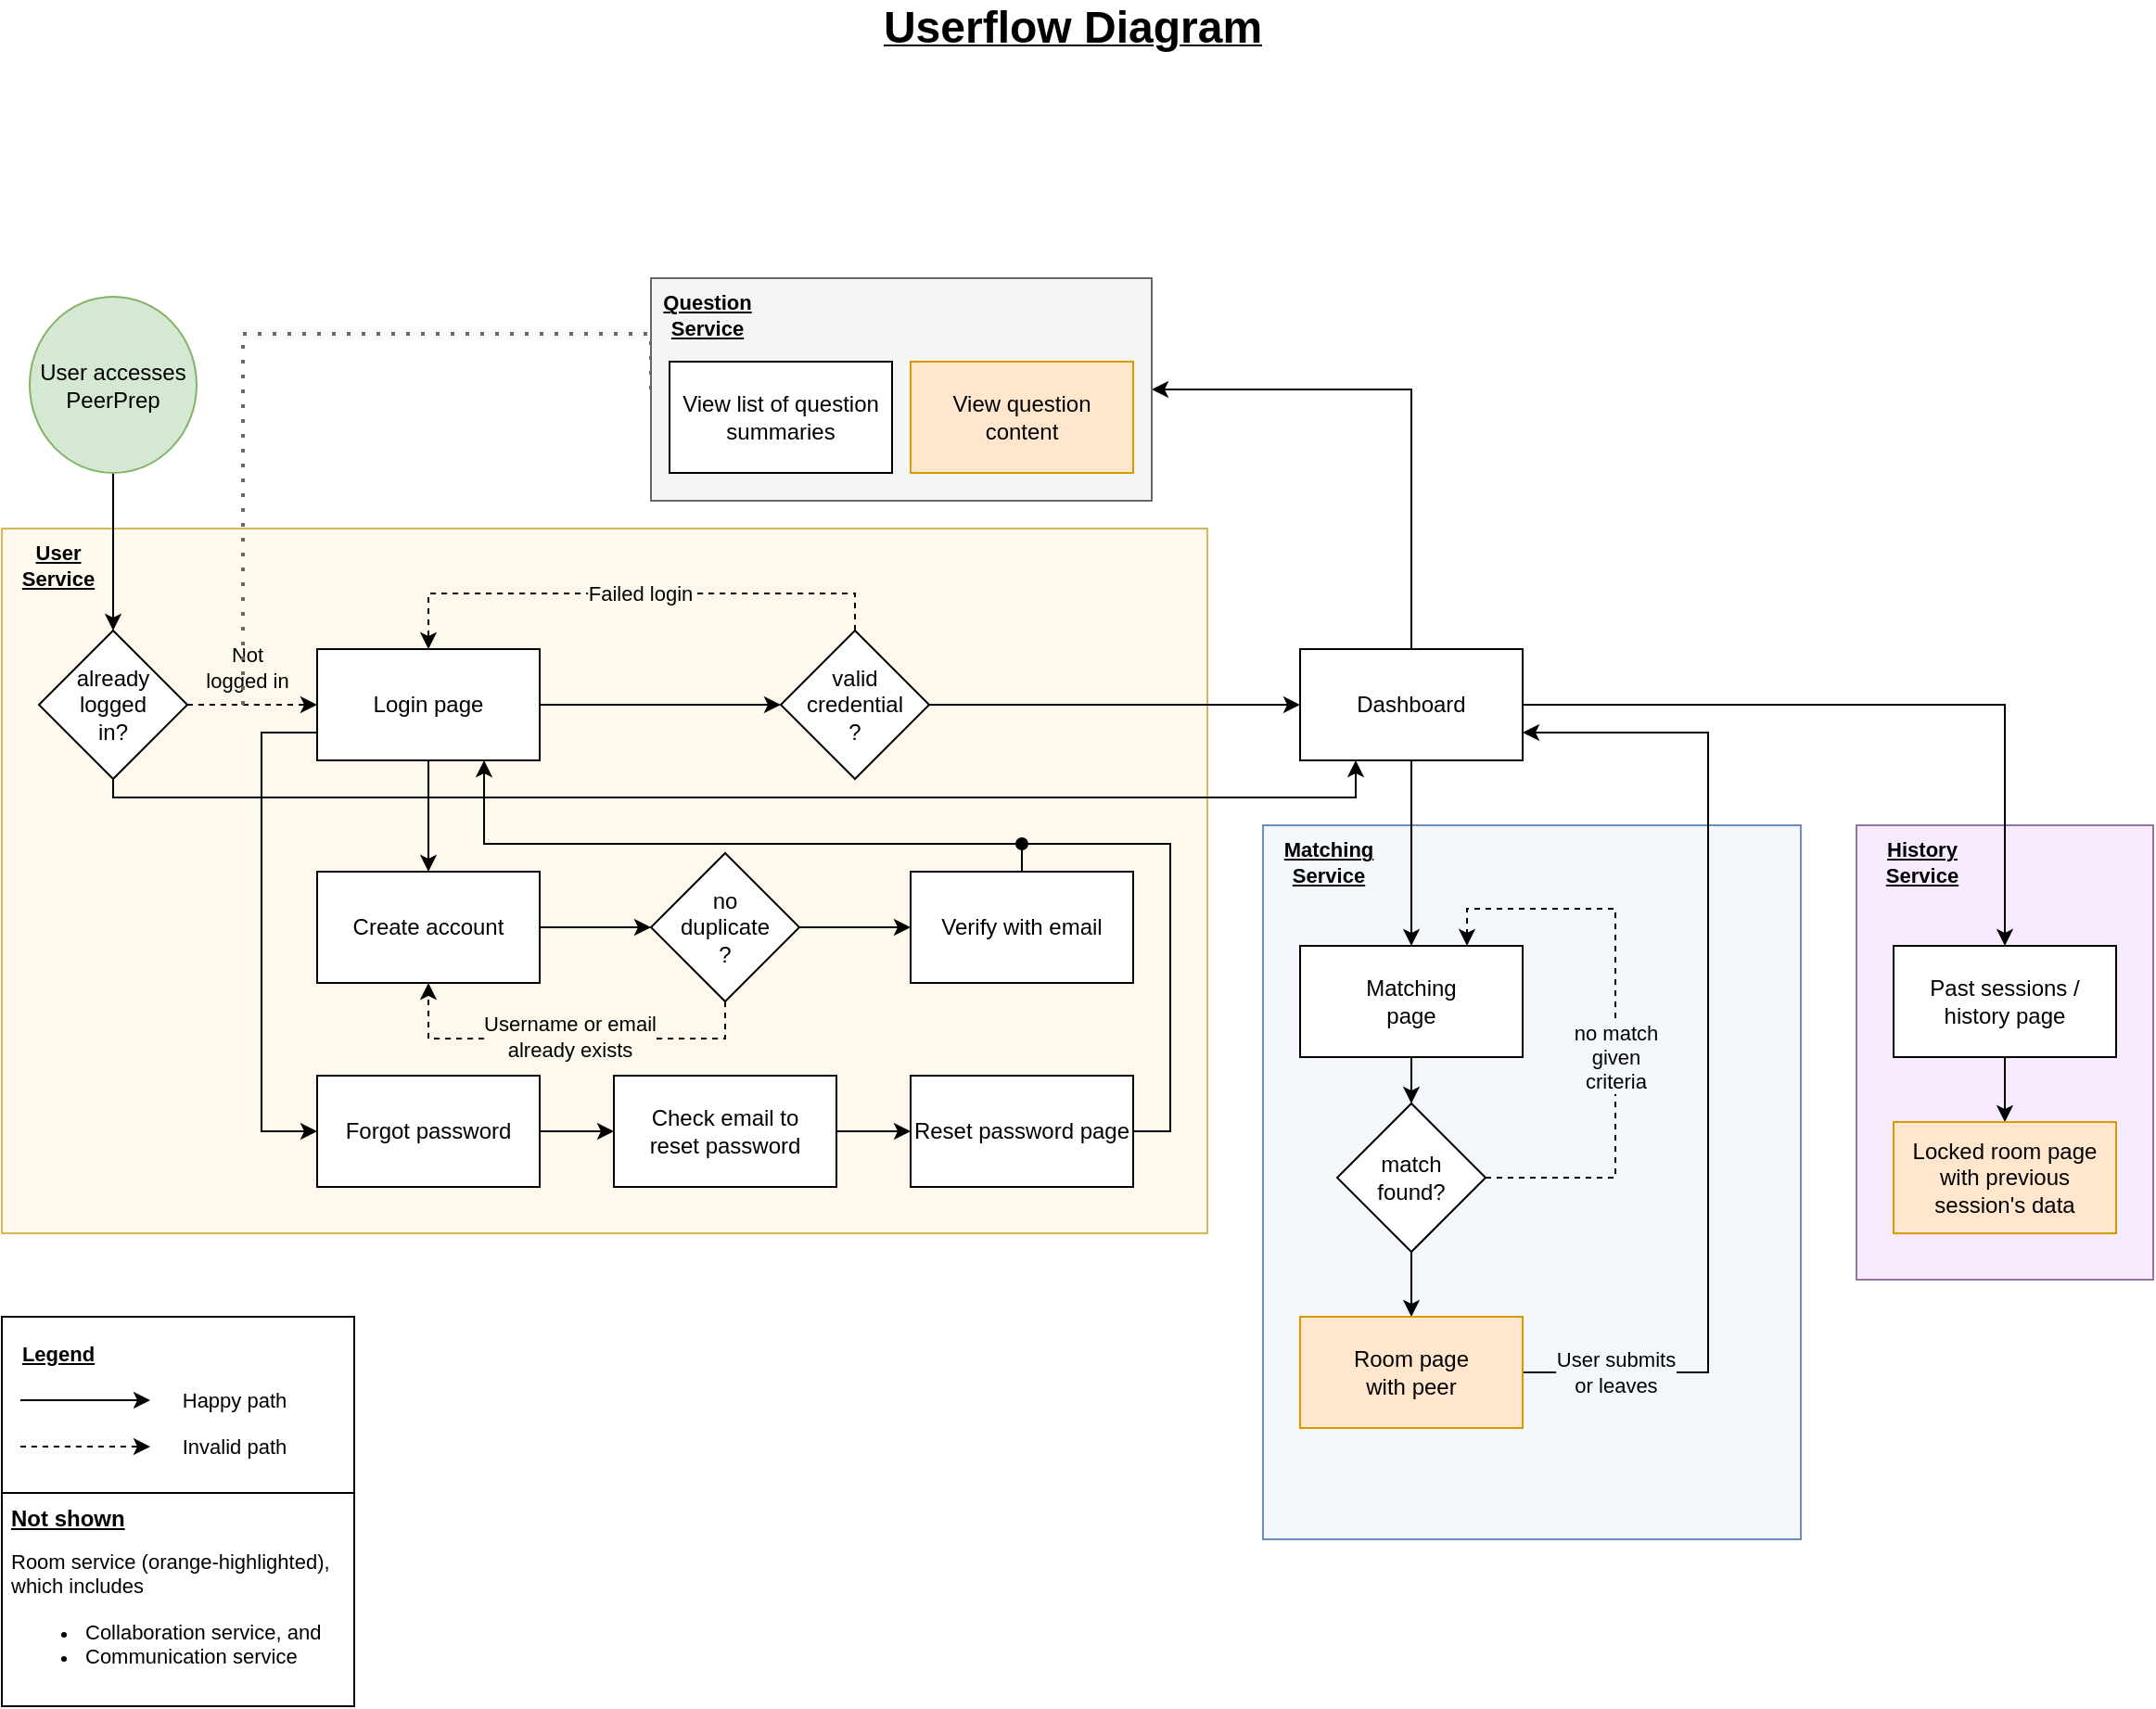 <mxfile pages="2" scale="1" border="20">
    <diagram id="C5RBs43oDa-KdzZeNtuy" name="userflow">
        <mxGraphModel dx="599" dy="886" grid="1" gridSize="10" guides="1" tooltips="1" connect="1" arrows="1" fold="1" page="1" pageScale="1" pageWidth="1654" pageHeight="1169" background="#FFFFFF" math="0" shadow="0">
            <root>
                <mxCell id="WIyWlLk6GJQsqaUBKTNV-0"/>
                <mxCell id="WIyWlLk6GJQsqaUBKTNV-1" parent="WIyWlLk6GJQsqaUBKTNV-0"/>
                <mxCell id="KLDkMfSQlpF-0azxsrFl-29" value="&lt;span style=&quot;&quot;&gt;Legend&lt;/span&gt;" style="rounded=0;whiteSpace=wrap;html=1;labelBackgroundColor=none;comic=0;align=left;labelPadding=0;metaEdit=0;horizontal=1;labelPosition=center;verticalLabelPosition=middle;verticalAlign=top;spacingRight=0;spacingLeft=0;labelBorderColor=none;fontColor=none;noLabel=1;" parent="WIyWlLk6GJQsqaUBKTNV-1" vertex="1">
                    <mxGeometry x="250" y="800" width="190" height="95" as="geometry"/>
                </mxCell>
                <mxCell id="KLDkMfSQlpF-0azxsrFl-22" value="" style="rounded=0;whiteSpace=wrap;html=1;fontFamily=Helvetica;fontSize=11;fillColor=#F8EBFF;strokeColor=#9673a6;" parent="WIyWlLk6GJQsqaUBKTNV-1" vertex="1">
                    <mxGeometry x="1250" y="535" width="160" height="245" as="geometry"/>
                </mxCell>
                <mxCell id="KLDkMfSQlpF-0azxsrFl-10" value="" style="rounded=0;whiteSpace=wrap;html=1;fontFamily=Helvetica;fontSize=11;fillColor=#F4F8FC;strokeColor=#6c8ebf;" parent="WIyWlLk6GJQsqaUBKTNV-1" vertex="1">
                    <mxGeometry x="930" y="535" width="290" height="385" as="geometry"/>
                </mxCell>
                <mxCell id="Ad0DXJ3rgGfzaF3J6nqb-150" value="" style="rounded=0;whiteSpace=wrap;html=1;fontFamily=Helvetica;fontSize=11;fillColor=#FFF9ED;strokeColor=#d6b656;" parent="WIyWlLk6GJQsqaUBKTNV-1" vertex="1">
                    <mxGeometry x="250" y="375" width="650" height="380" as="geometry"/>
                </mxCell>
                <mxCell id="Ad0DXJ3rgGfzaF3J6nqb-84" value="" style="edgeStyle=orthogonalEdgeStyle;rounded=0;orthogonalLoop=1;jettySize=auto;html=1;" parent="WIyWlLk6GJQsqaUBKTNV-1" source="Ad0DXJ3rgGfzaF3J6nqb-82" target="Ad0DXJ3rgGfzaF3J6nqb-83" edge="1">
                    <mxGeometry relative="1" as="geometry"/>
                </mxCell>
                <mxCell id="Ad0DXJ3rgGfzaF3J6nqb-82" value="&lt;div&gt;User accesses PeerPrep&lt;/div&gt;" style="ellipse;whiteSpace=wrap;html=1;fillColor=#d5e8d4;strokeColor=#82b366;comic=0;noLabel=0;overflow=visible;" parent="WIyWlLk6GJQsqaUBKTNV-1" vertex="1">
                    <mxGeometry x="265" y="250" width="90" height="95" as="geometry"/>
                </mxCell>
                <mxCell id="Ad0DXJ3rgGfzaF3J6nqb-111" style="edgeStyle=orthogonalEdgeStyle;rounded=0;orthogonalLoop=1;jettySize=auto;html=1;exitX=1;exitY=0.5;exitDx=0;exitDy=0;dashed=1;" parent="WIyWlLk6GJQsqaUBKTNV-1" source="Ad0DXJ3rgGfzaF3J6nqb-83" target="Ad0DXJ3rgGfzaF3J6nqb-110" edge="1">
                    <mxGeometry relative="1" as="geometry"/>
                </mxCell>
                <mxCell id="Ad0DXJ3rgGfzaF3J6nqb-155" value="Not &lt;br&gt;logged in" style="edgeLabel;html=1;align=center;verticalAlign=middle;resizable=0;points=[];fontSize=11;fontFamily=Helvetica;fontColor=default;labelBackgroundColor=#FFF9ED;" parent="Ad0DXJ3rgGfzaF3J6nqb-111" vertex="1" connectable="0">
                    <mxGeometry x="-0.343" y="-1" relative="1" as="geometry">
                        <mxPoint x="9" y="-21" as="offset"/>
                    </mxGeometry>
                </mxCell>
                <mxCell id="Ad0DXJ3rgGfzaF3J6nqb-154" style="edgeStyle=orthogonalEdgeStyle;shape=connector;rounded=0;orthogonalLoop=1;jettySize=auto;html=1;exitX=0.5;exitY=1;exitDx=0;exitDy=0;entryX=0.25;entryY=1;entryDx=0;entryDy=0;labelBackgroundColor=default;strokeColor=default;fontFamily=Helvetica;fontSize=11;fontColor=default;endArrow=classic;endFill=1;" parent="WIyWlLk6GJQsqaUBKTNV-1" source="Ad0DXJ3rgGfzaF3J6nqb-83" target="Ad0DXJ3rgGfzaF3J6nqb-116" edge="1">
                    <mxGeometry relative="1" as="geometry">
                        <Array as="points">
                            <mxPoint x="310" y="520"/>
                            <mxPoint x="980" y="520"/>
                        </Array>
                    </mxGeometry>
                </mxCell>
                <mxCell id="Ad0DXJ3rgGfzaF3J6nqb-83" value="already logged &lt;br&gt;in?" style="rhombus;whiteSpace=wrap;html=1;" parent="WIyWlLk6GJQsqaUBKTNV-1" vertex="1">
                    <mxGeometry x="270" y="430" width="80" height="80" as="geometry"/>
                </mxCell>
                <mxCell id="Ad0DXJ3rgGfzaF3J6nqb-114" value="" style="edgeStyle=orthogonalEdgeStyle;rounded=0;orthogonalLoop=1;jettySize=auto;html=1;" parent="WIyWlLk6GJQsqaUBKTNV-1" source="Ad0DXJ3rgGfzaF3J6nqb-110" target="Ad0DXJ3rgGfzaF3J6nqb-113" edge="1">
                    <mxGeometry relative="1" as="geometry"/>
                </mxCell>
                <mxCell id="Ad0DXJ3rgGfzaF3J6nqb-120" style="edgeStyle=orthogonalEdgeStyle;rounded=0;orthogonalLoop=1;jettySize=auto;html=1;exitX=0.5;exitY=1;exitDx=0;exitDy=0;entryX=0.5;entryY=0;entryDx=0;entryDy=0;" parent="WIyWlLk6GJQsqaUBKTNV-1" source="Ad0DXJ3rgGfzaF3J6nqb-110" target="Ad0DXJ3rgGfzaF3J6nqb-119" edge="1">
                    <mxGeometry relative="1" as="geometry"/>
                </mxCell>
                <mxCell id="Ad0DXJ3rgGfzaF3J6nqb-131" style="edgeStyle=orthogonalEdgeStyle;rounded=0;orthogonalLoop=1;jettySize=auto;html=1;exitX=0;exitY=0.75;exitDx=0;exitDy=0;entryX=0;entryY=0.5;entryDx=0;entryDy=0;" parent="WIyWlLk6GJQsqaUBKTNV-1" source="Ad0DXJ3rgGfzaF3J6nqb-110" target="Ad0DXJ3rgGfzaF3J6nqb-121" edge="1">
                    <mxGeometry relative="1" as="geometry">
                        <Array as="points">
                            <mxPoint x="390" y="485"/>
                            <mxPoint x="390" y="700"/>
                        </Array>
                    </mxGeometry>
                </mxCell>
                <mxCell id="Ad0DXJ3rgGfzaF3J6nqb-110" value="Login page" style="rounded=0;whiteSpace=wrap;html=1;" parent="WIyWlLk6GJQsqaUBKTNV-1" vertex="1">
                    <mxGeometry x="420" y="440" width="120" height="60" as="geometry"/>
                </mxCell>
                <mxCell id="Ad0DXJ3rgGfzaF3J6nqb-115" style="edgeStyle=orthogonalEdgeStyle;rounded=0;orthogonalLoop=1;jettySize=auto;html=1;exitX=0.5;exitY=0;exitDx=0;exitDy=0;entryX=0.5;entryY=0;entryDx=0;entryDy=0;dashed=1;" parent="WIyWlLk6GJQsqaUBKTNV-1" source="Ad0DXJ3rgGfzaF3J6nqb-113" target="Ad0DXJ3rgGfzaF3J6nqb-110" edge="1">
                    <mxGeometry relative="1" as="geometry"/>
                </mxCell>
                <mxCell id="Ad0DXJ3rgGfzaF3J6nqb-144" value="Failed login" style="edgeLabel;html=1;align=center;verticalAlign=middle;resizable=0;points=[];fontSize=11;fontFamily=Helvetica;fontColor=default;labelBackgroundColor=#FFF9ED;" parent="Ad0DXJ3rgGfzaF3J6nqb-115" vertex="1" connectable="0">
                    <mxGeometry x="-0.029" relative="1" as="geometry">
                        <mxPoint as="offset"/>
                    </mxGeometry>
                </mxCell>
                <mxCell id="Ad0DXJ3rgGfzaF3J6nqb-117" value="" style="edgeStyle=orthogonalEdgeStyle;rounded=0;orthogonalLoop=1;jettySize=auto;html=1;" parent="WIyWlLk6GJQsqaUBKTNV-1" source="Ad0DXJ3rgGfzaF3J6nqb-113" target="Ad0DXJ3rgGfzaF3J6nqb-116" edge="1">
                    <mxGeometry relative="1" as="geometry"/>
                </mxCell>
                <mxCell id="Ad0DXJ3rgGfzaF3J6nqb-113" value="valid credential&lt;br&gt;?" style="rhombus;whiteSpace=wrap;html=1;rounded=0;" parent="WIyWlLk6GJQsqaUBKTNV-1" vertex="1">
                    <mxGeometry x="670" y="430" width="80" height="80" as="geometry"/>
                </mxCell>
                <mxCell id="KLDkMfSQlpF-0azxsrFl-13" style="edgeStyle=orthogonalEdgeStyle;rounded=0;orthogonalLoop=1;jettySize=auto;html=1;exitX=0.5;exitY=1;exitDx=0;exitDy=0;entryX=0.5;entryY=0;entryDx=0;entryDy=0;" parent="WIyWlLk6GJQsqaUBKTNV-1" source="Ad0DXJ3rgGfzaF3J6nqb-116" target="KLDkMfSQlpF-0azxsrFl-0" edge="1">
                    <mxGeometry relative="1" as="geometry"/>
                </mxCell>
                <mxCell id="KLDkMfSQlpF-0azxsrFl-21" style="edgeStyle=orthogonalEdgeStyle;rounded=0;orthogonalLoop=1;jettySize=auto;html=1;exitX=1;exitY=0.5;exitDx=0;exitDy=0;entryX=0.5;entryY=0;entryDx=0;entryDy=0;" parent="WIyWlLk6GJQsqaUBKTNV-1" source="Ad0DXJ3rgGfzaF3J6nqb-116" target="KLDkMfSQlpF-0azxsrFl-2" edge="1">
                    <mxGeometry relative="1" as="geometry">
                        <mxPoint x="1080" y="470" as="sourcePoint"/>
                    </mxGeometry>
                </mxCell>
                <mxCell id="10" style="edgeStyle=orthogonalEdgeStyle;rounded=0;html=1;exitX=0.5;exitY=0;exitDx=0;exitDy=0;entryX=1;entryY=0.5;entryDx=0;entryDy=0;fontSize=11;" parent="WIyWlLk6GJQsqaUBKTNV-1" source="Ad0DXJ3rgGfzaF3J6nqb-116" target="6" edge="1">
                    <mxGeometry relative="1" as="geometry"/>
                </mxCell>
                <mxCell id="Ad0DXJ3rgGfzaF3J6nqb-116" value="Dashboard" style="whiteSpace=wrap;html=1;rounded=0;" parent="WIyWlLk6GJQsqaUBKTNV-1" vertex="1">
                    <mxGeometry x="950" y="440" width="120" height="60" as="geometry"/>
                </mxCell>
                <mxCell id="Ad0DXJ3rgGfzaF3J6nqb-125" style="edgeStyle=orthogonalEdgeStyle;rounded=0;orthogonalLoop=1;jettySize=auto;html=1;exitX=1;exitY=0.5;exitDx=0;exitDy=0;entryX=0;entryY=0.5;entryDx=0;entryDy=0;" parent="WIyWlLk6GJQsqaUBKTNV-1" source="Ad0DXJ3rgGfzaF3J6nqb-119" target="Ad0DXJ3rgGfzaF3J6nqb-122" edge="1">
                    <mxGeometry relative="1" as="geometry"/>
                </mxCell>
                <mxCell id="Ad0DXJ3rgGfzaF3J6nqb-119" value="Create account" style="rounded=0;whiteSpace=wrap;html=1;" parent="WIyWlLk6GJQsqaUBKTNV-1" vertex="1">
                    <mxGeometry x="420" y="560" width="120" height="60" as="geometry"/>
                </mxCell>
                <mxCell id="Ad0DXJ3rgGfzaF3J6nqb-134" value="" style="edgeStyle=orthogonalEdgeStyle;rounded=0;orthogonalLoop=1;jettySize=auto;html=1;" parent="WIyWlLk6GJQsqaUBKTNV-1" source="Ad0DXJ3rgGfzaF3J6nqb-121" target="Ad0DXJ3rgGfzaF3J6nqb-133" edge="1">
                    <mxGeometry relative="1" as="geometry"/>
                </mxCell>
                <mxCell id="Ad0DXJ3rgGfzaF3J6nqb-121" value="Forgot password" style="rounded=0;whiteSpace=wrap;html=1;" parent="WIyWlLk6GJQsqaUBKTNV-1" vertex="1">
                    <mxGeometry x="420" y="670" width="120" height="60" as="geometry"/>
                </mxCell>
                <mxCell id="Ad0DXJ3rgGfzaF3J6nqb-127" style="edgeStyle=orthogonalEdgeStyle;rounded=0;orthogonalLoop=1;jettySize=auto;html=1;exitX=1;exitY=0.5;exitDx=0;exitDy=0;entryX=0;entryY=0.5;entryDx=0;entryDy=0;" parent="WIyWlLk6GJQsqaUBKTNV-1" source="Ad0DXJ3rgGfzaF3J6nqb-122" target="Ad0DXJ3rgGfzaF3J6nqb-126" edge="1">
                    <mxGeometry relative="1" as="geometry"/>
                </mxCell>
                <mxCell id="Ad0DXJ3rgGfzaF3J6nqb-132" style="edgeStyle=orthogonalEdgeStyle;rounded=0;orthogonalLoop=1;jettySize=auto;html=1;exitX=0.5;exitY=1;exitDx=0;exitDy=0;entryX=0.5;entryY=1;entryDx=0;entryDy=0;dashed=1;" parent="WIyWlLk6GJQsqaUBKTNV-1" source="Ad0DXJ3rgGfzaF3J6nqb-122" target="Ad0DXJ3rgGfzaF3J6nqb-119" edge="1">
                    <mxGeometry relative="1" as="geometry"/>
                </mxCell>
                <mxCell id="Ad0DXJ3rgGfzaF3J6nqb-143" value="Username or email &lt;br&gt;already exists" style="edgeLabel;html=1;align=center;verticalAlign=middle;resizable=0;points=[];fontSize=11;fontFamily=Helvetica;fontColor=default;labelBackgroundColor=#FFF9ED;" parent="Ad0DXJ3rgGfzaF3J6nqb-132" vertex="1" connectable="0">
                    <mxGeometry x="0.086" y="2" relative="1" as="geometry">
                        <mxPoint x="10" y="-3" as="offset"/>
                    </mxGeometry>
                </mxCell>
                <mxCell id="Ad0DXJ3rgGfzaF3J6nqb-122" value="no &lt;br&gt;duplicate&lt;br&gt;?" style="rhombus;whiteSpace=wrap;html=1;rounded=0;" parent="WIyWlLk6GJQsqaUBKTNV-1" vertex="1">
                    <mxGeometry x="600" y="550" width="80" height="80" as="geometry"/>
                </mxCell>
                <mxCell id="Ad0DXJ3rgGfzaF3J6nqb-129" style="edgeStyle=orthogonalEdgeStyle;rounded=0;orthogonalLoop=1;jettySize=auto;html=1;exitX=0.5;exitY=0;exitDx=0;exitDy=0;entryX=0.75;entryY=1;entryDx=0;entryDy=0;" parent="WIyWlLk6GJQsqaUBKTNV-1" source="Ad0DXJ3rgGfzaF3J6nqb-126" target="Ad0DXJ3rgGfzaF3J6nqb-110" edge="1">
                    <mxGeometry relative="1" as="geometry">
                        <Array as="points">
                            <mxPoint x="800" y="545"/>
                            <mxPoint x="510" y="545"/>
                        </Array>
                    </mxGeometry>
                </mxCell>
                <mxCell id="Ad0DXJ3rgGfzaF3J6nqb-126" value="Verify with email" style="whiteSpace=wrap;html=1;rounded=0;" parent="WIyWlLk6GJQsqaUBKTNV-1" vertex="1">
                    <mxGeometry x="740" y="560" width="120" height="60" as="geometry"/>
                </mxCell>
                <mxCell id="Ad0DXJ3rgGfzaF3J6nqb-147" value="" style="edgeStyle=orthogonalEdgeStyle;shape=connector;rounded=0;orthogonalLoop=1;jettySize=auto;html=1;labelBackgroundColor=default;strokeColor=default;fontFamily=Helvetica;fontSize=11;fontColor=default;endArrow=classic;endFill=1;" parent="WIyWlLk6GJQsqaUBKTNV-1" source="Ad0DXJ3rgGfzaF3J6nqb-133" target="Ad0DXJ3rgGfzaF3J6nqb-146" edge="1">
                    <mxGeometry relative="1" as="geometry"/>
                </mxCell>
                <mxCell id="Ad0DXJ3rgGfzaF3J6nqb-133" value="Check email to &lt;br&gt;reset password" style="rounded=0;whiteSpace=wrap;html=1;" parent="WIyWlLk6GJQsqaUBKTNV-1" vertex="1">
                    <mxGeometry x="580" y="670" width="120" height="60" as="geometry"/>
                </mxCell>
                <mxCell id="Ad0DXJ3rgGfzaF3J6nqb-138" value="" style="endArrow=classic;html=1;rounded=0;labelBackgroundColor=default;strokeColor=default;fontFamily=Helvetica;fontSize=11;fontColor=default;shape=connector;endFill=1;" parent="WIyWlLk6GJQsqaUBKTNV-1" edge="1">
                    <mxGeometry width="50" height="50" relative="1" as="geometry">
                        <mxPoint x="260" y="845" as="sourcePoint"/>
                        <mxPoint x="330" y="845" as="targetPoint"/>
                    </mxGeometry>
                </mxCell>
                <mxCell id="Ad0DXJ3rgGfzaF3J6nqb-139" value="Happy path" style="text;html=1;align=center;verticalAlign=middle;resizable=0;points=[];autosize=1;strokeColor=none;fillColor=none;fontSize=11;fontFamily=Helvetica;fontColor=default;" parent="WIyWlLk6GJQsqaUBKTNV-1" vertex="1">
                    <mxGeometry x="335" y="830" width="80" height="30" as="geometry"/>
                </mxCell>
                <mxCell id="Ad0DXJ3rgGfzaF3J6nqb-140" value="" style="endArrow=classic;html=1;rounded=0;labelBackgroundColor=default;strokeColor=default;fontFamily=Helvetica;fontSize=11;fontColor=default;shape=connector;endFill=1;dashed=1;" parent="WIyWlLk6GJQsqaUBKTNV-1" edge="1">
                    <mxGeometry width="50" height="50" relative="1" as="geometry">
                        <mxPoint x="260" y="870" as="sourcePoint"/>
                        <mxPoint x="330" y="870" as="targetPoint"/>
                    </mxGeometry>
                </mxCell>
                <mxCell id="Ad0DXJ3rgGfzaF3J6nqb-141" value="Invalid path" style="text;html=1;align=center;verticalAlign=middle;resizable=0;points=[];autosize=1;strokeColor=none;fillColor=none;fontSize=11;fontFamily=Helvetica;fontColor=default;" parent="WIyWlLk6GJQsqaUBKTNV-1" vertex="1">
                    <mxGeometry x="335" y="855" width="80" height="30" as="geometry"/>
                </mxCell>
                <mxCell id="Ad0DXJ3rgGfzaF3J6nqb-148" style="edgeStyle=orthogonalEdgeStyle;shape=connector;rounded=0;orthogonalLoop=1;jettySize=auto;html=1;exitX=1;exitY=0.5;exitDx=0;exitDy=0;labelBackgroundColor=default;strokeColor=default;fontFamily=Helvetica;fontSize=11;fontColor=default;endArrow=oval;endFill=1;" parent="WIyWlLk6GJQsqaUBKTNV-1" source="Ad0DXJ3rgGfzaF3J6nqb-146" edge="1">
                    <mxGeometry relative="1" as="geometry">
                        <mxPoint x="800" y="545" as="targetPoint"/>
                        <Array as="points">
                            <mxPoint x="880" y="700"/>
                            <mxPoint x="880" y="545"/>
                        </Array>
                    </mxGeometry>
                </mxCell>
                <mxCell id="Ad0DXJ3rgGfzaF3J6nqb-146" value="Reset password page" style="rounded=0;whiteSpace=wrap;html=1;" parent="WIyWlLk6GJQsqaUBKTNV-1" vertex="1">
                    <mxGeometry x="740" y="670" width="120" height="60" as="geometry"/>
                </mxCell>
                <mxCell id="Ad0DXJ3rgGfzaF3J6nqb-152" value="User &lt;br&gt;Service" style="text;html=1;align=center;verticalAlign=middle;resizable=0;points=[];autosize=1;strokeColor=none;fillColor=none;fontSize=11;fontFamily=Helvetica;fontColor=default;fontStyle=5" parent="WIyWlLk6GJQsqaUBKTNV-1" vertex="1">
                    <mxGeometry x="250" y="375" width="60" height="40" as="geometry"/>
                </mxCell>
                <mxCell id="KLDkMfSQlpF-0azxsrFl-14" style="edgeStyle=orthogonalEdgeStyle;rounded=0;orthogonalLoop=1;jettySize=auto;html=1;exitX=0.5;exitY=1;exitDx=0;exitDy=0;entryX=0.5;entryY=0;entryDx=0;entryDy=0;" parent="WIyWlLk6GJQsqaUBKTNV-1" source="KLDkMfSQlpF-0azxsrFl-0" target="KLDkMfSQlpF-0azxsrFl-4" edge="1">
                    <mxGeometry relative="1" as="geometry"/>
                </mxCell>
                <mxCell id="KLDkMfSQlpF-0azxsrFl-0" value="Matching&lt;br&gt;page" style="whiteSpace=wrap;html=1;rounded=0;" parent="WIyWlLk6GJQsqaUBKTNV-1" vertex="1">
                    <mxGeometry x="950" y="600" width="120" height="60" as="geometry"/>
                </mxCell>
                <mxCell id="KLDkMfSQlpF-0azxsrFl-20" value="" style="edgeStyle=orthogonalEdgeStyle;rounded=0;orthogonalLoop=1;jettySize=auto;html=1;" parent="WIyWlLk6GJQsqaUBKTNV-1" source="KLDkMfSQlpF-0azxsrFl-2" target="KLDkMfSQlpF-0azxsrFl-19" edge="1">
                    <mxGeometry relative="1" as="geometry"/>
                </mxCell>
                <mxCell id="KLDkMfSQlpF-0azxsrFl-2" value="Past sessions / &lt;br&gt;history page" style="whiteSpace=wrap;html=1;rounded=0;" parent="WIyWlLk6GJQsqaUBKTNV-1" vertex="1">
                    <mxGeometry x="1270" y="600" width="120" height="60" as="geometry"/>
                </mxCell>
                <mxCell id="KLDkMfSQlpF-0azxsrFl-6" style="edgeStyle=orthogonalEdgeStyle;rounded=0;orthogonalLoop=1;jettySize=auto;html=1;exitX=1;exitY=0.5;exitDx=0;exitDy=0;entryX=0.75;entryY=0;entryDx=0;entryDy=0;dashed=1;" parent="WIyWlLk6GJQsqaUBKTNV-1" source="KLDkMfSQlpF-0azxsrFl-4" target="KLDkMfSQlpF-0azxsrFl-0" edge="1">
                    <mxGeometry relative="1" as="geometry">
                        <Array as="points">
                            <mxPoint x="1120" y="725"/>
                            <mxPoint x="1120" y="580"/>
                            <mxPoint x="1040" y="580"/>
                        </Array>
                    </mxGeometry>
                </mxCell>
                <mxCell id="KLDkMfSQlpF-0azxsrFl-7" value="no match &lt;br&gt;given &lt;br&gt;criteria" style="edgeLabel;html=1;align=center;verticalAlign=middle;resizable=0;points=[];labelBackgroundColor=#F4F8FC;" parent="KLDkMfSQlpF-0azxsrFl-6" vertex="1" connectable="0">
                    <mxGeometry x="0.126" y="-1" relative="1" as="geometry">
                        <mxPoint x="-1" y="42" as="offset"/>
                    </mxGeometry>
                </mxCell>
                <mxCell id="KLDkMfSQlpF-0azxsrFl-9" value="" style="edgeStyle=orthogonalEdgeStyle;rounded=0;orthogonalLoop=1;jettySize=auto;html=1;" parent="WIyWlLk6GJQsqaUBKTNV-1" source="KLDkMfSQlpF-0azxsrFl-4" target="KLDkMfSQlpF-0azxsrFl-8" edge="1">
                    <mxGeometry relative="1" as="geometry"/>
                </mxCell>
                <mxCell id="KLDkMfSQlpF-0azxsrFl-4" value="match&lt;br&gt;found?" style="rhombus;whiteSpace=wrap;html=1;rounded=0;" parent="WIyWlLk6GJQsqaUBKTNV-1" vertex="1">
                    <mxGeometry x="970" y="685" width="80" height="80" as="geometry"/>
                </mxCell>
                <mxCell id="KLDkMfSQlpF-0azxsrFl-16" style="edgeStyle=orthogonalEdgeStyle;rounded=0;orthogonalLoop=1;jettySize=auto;html=1;exitX=1;exitY=0.5;exitDx=0;exitDy=0;entryX=1;entryY=0.75;entryDx=0;entryDy=0;" parent="WIyWlLk6GJQsqaUBKTNV-1" source="KLDkMfSQlpF-0azxsrFl-8" target="Ad0DXJ3rgGfzaF3J6nqb-116" edge="1">
                    <mxGeometry relative="1" as="geometry">
                        <Array as="points">
                            <mxPoint x="1170" y="830"/>
                            <mxPoint x="1170" y="485"/>
                        </Array>
                    </mxGeometry>
                </mxCell>
                <mxCell id="KLDkMfSQlpF-0azxsrFl-17" value="User submits &lt;br&gt;or leaves" style="edgeLabel;html=1;align=center;verticalAlign=middle;resizable=0;points=[];labelBackgroundColor=#F4F8FC;" parent="KLDkMfSQlpF-0azxsrFl-16" vertex="1" connectable="0">
                    <mxGeometry x="-0.222" y="2" relative="1" as="geometry">
                        <mxPoint x="-48" y="112" as="offset"/>
                    </mxGeometry>
                </mxCell>
                <mxCell id="KLDkMfSQlpF-0azxsrFl-8" value="Room page&lt;br&gt;with peer" style="whiteSpace=wrap;html=1;rounded=0;fillColor=#ffe6cc;strokeColor=#d79b00;" parent="WIyWlLk6GJQsqaUBKTNV-1" vertex="1">
                    <mxGeometry x="950" y="800" width="120" height="60" as="geometry"/>
                </mxCell>
                <mxCell id="KLDkMfSQlpF-0azxsrFl-11" value="Matching&lt;br&gt;Service" style="text;html=1;align=center;verticalAlign=middle;resizable=0;points=[];autosize=1;strokeColor=none;fillColor=none;fontSize=11;fontFamily=Helvetica;fontColor=default;fontStyle=5" parent="WIyWlLk6GJQsqaUBKTNV-1" vertex="1">
                    <mxGeometry x="930" y="535" width="70" height="40" as="geometry"/>
                </mxCell>
                <mxCell id="KLDkMfSQlpF-0azxsrFl-19" value="Locked room page&lt;br&gt;with previous session's data" style="whiteSpace=wrap;html=1;rounded=0;fillColor=#ffe6cc;strokeColor=#d79b00;" parent="WIyWlLk6GJQsqaUBKTNV-1" vertex="1">
                    <mxGeometry x="1270" y="695" width="120" height="60" as="geometry"/>
                </mxCell>
                <mxCell id="KLDkMfSQlpF-0azxsrFl-23" value="History&lt;br&gt;Service" style="text;html=1;align=center;verticalAlign=middle;resizable=0;points=[];autosize=1;strokeColor=none;fillColor=none;fontSize=11;fontFamily=Helvetica;fontColor=default;fontStyle=5" parent="WIyWlLk6GJQsqaUBKTNV-1" vertex="1">
                    <mxGeometry x="1255" y="535" width="60" height="40" as="geometry"/>
                </mxCell>
                <mxCell id="KLDkMfSQlpF-0azxsrFl-30" value="Legend" style="text;html=1;align=center;verticalAlign=middle;resizable=0;points=[];autosize=1;strokeColor=none;fillColor=none;fontSize=11;fontFamily=Helvetica;fontColor=default;fontStyle=5" parent="WIyWlLk6GJQsqaUBKTNV-1" vertex="1">
                    <mxGeometry x="250" y="805" width="60" height="30" as="geometry"/>
                </mxCell>
                <mxCell id="FUqw2U2GDwBrP6gTr8dE-0" value="&lt;font style=&quot;font-size: 24px&quot;&gt;Userflow Diagram&lt;/font&gt;" style="text;html=1;align=center;verticalAlign=middle;resizable=0;points=[];autosize=1;strokeColor=none;fillColor=none;fontStyle=5" parent="WIyWlLk6GJQsqaUBKTNV-1" vertex="1">
                    <mxGeometry x="717" y="95" width="220" height="20" as="geometry"/>
                </mxCell>
                <mxCell id="2" value="&lt;b&gt;&lt;u&gt;Not shown&lt;/u&gt;&lt;/b&gt;" style="rounded=0;whiteSpace=wrap;html=1;labelBackgroundColor=default;comic=0;align=left;labelPadding=0;metaEdit=0;horizontal=1;labelPosition=center;verticalLabelPosition=middle;verticalAlign=top;spacingRight=0;spacingLeft=3;labelBorderColor=none;fontColor=default;" parent="WIyWlLk6GJQsqaUBKTNV-1" vertex="1">
                    <mxGeometry x="250" y="895" width="190" height="115" as="geometry"/>
                </mxCell>
                <mxCell id="4" value="Room service (orange-highlighted), which includes&lt;br&gt;&lt;ul&gt;&lt;li&gt;Collaboration service, and&lt;/li&gt;&lt;li&gt;Communication service&lt;/li&gt;&lt;/ul&gt;" style="text;html=1;strokeColor=none;fillColor=none;align=left;verticalAlign=middle;whiteSpace=wrap;rounded=0;labelBackgroundColor=default;fontSize=11;fontColor=default;" parent="WIyWlLk6GJQsqaUBKTNV-1" vertex="1">
                    <mxGeometry x="253" y="948" width="177" height="30" as="geometry"/>
                </mxCell>
                <mxCell id="5" value="" style="endArrow=none;dashed=1;html=1;dashPattern=1 3;strokeWidth=2;edgeStyle=orthogonalEdgeStyle;rounded=0;entryX=0;entryY=0.5;entryDx=0;entryDy=0;fillColor=#f5f5f5;strokeColor=#666666;" parent="WIyWlLk6GJQsqaUBKTNV-1" target="6" edge="1">
                    <mxGeometry width="50" height="50" relative="1" as="geometry">
                        <mxPoint x="380" y="470" as="sourcePoint"/>
                        <mxPoint x="450" y="250" as="targetPoint"/>
                        <Array as="points">
                            <mxPoint x="380" y="270"/>
                        </Array>
                    </mxGeometry>
                </mxCell>
                <mxCell id="11" value="" style="group" parent="WIyWlLk6GJQsqaUBKTNV-1" vertex="1" connectable="0">
                    <mxGeometry x="600" y="240" width="270" height="120" as="geometry"/>
                </mxCell>
                <mxCell id="6" value="" style="rounded=0;whiteSpace=wrap;html=1;fillColor=#f5f5f5;fontColor=#333333;strokeColor=#666666;" parent="11" vertex="1">
                    <mxGeometry width="270" height="120" as="geometry"/>
                </mxCell>
                <mxCell id="7" value="Question&lt;br&gt;Service" style="text;html=1;align=center;verticalAlign=middle;resizable=0;points=[];autosize=1;strokeColor=none;fillColor=none;fontSize=11;fontFamily=Helvetica;fontColor=default;fontStyle=5" parent="11" vertex="1">
                    <mxGeometry y="5" width="60" height="30" as="geometry"/>
                </mxCell>
                <mxCell id="8" value="View list of question summaries" style="rounded=0;whiteSpace=wrap;html=1;" parent="11" vertex="1">
                    <mxGeometry x="10" y="45" width="120" height="60" as="geometry"/>
                </mxCell>
                <mxCell id="9" value="View question &lt;br&gt;content" style="rounded=0;whiteSpace=wrap;html=1;fillColor=#ffe6cc;strokeColor=#d79b00;" parent="11" vertex="1">
                    <mxGeometry x="140" y="45" width="120" height="60" as="geometry"/>
                </mxCell>
            </root>
        </mxGraphModel>
    </diagram>
</mxfile>